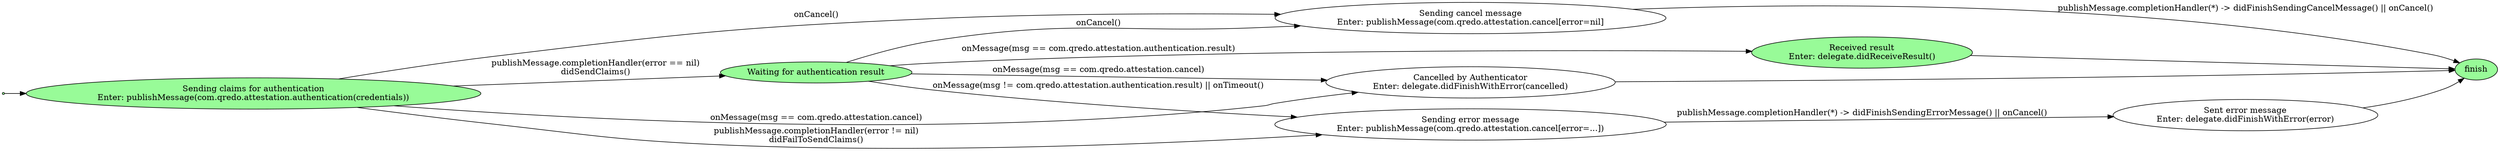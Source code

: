 digraph Authentication {
	rankdir = "LR";

	subgraph success {
		node [style=filled fillcolor=palegreen]
		start; finish; sendingClaims receivedResult waitingForResult
	}

	start -> sendingClaims;

	sendingClaims -> waitingForResult [label = "publishMessage.completionHandler(error == nil)\ndidSendClaims()"]
	sendingClaims -> cancelledByOtherSide [label = "onMessage(msg == com.qredo.attestation.cancel)"]
	sendingClaims -> error [label = "publishMessage.completionHandler(error != nil)\ndidFailToSendClaims()"]
	sendingClaims -> cancel [label = "onCancel()"]

	waitingForResult -> receivedResult [label = "onMessage(msg == com.qredo.attestation.authentication.result)"]
	waitingForResult -> cancel [label = "onCancel()"]
	waitingForResult -> cancelledByOtherSide [label = "onMessage(msg == com.qredo.attestation.cancel)"]
	waitingForResult -> error [label = "onMessage(msg != com.qredo.attestation.authentication.result) || onTimeout()"]

	receivedResult -> finish
	cancelledByOtherSide -> finish
	cancel -> finish [label = "publishMessage.completionHandler(*) -> didFinishSendingCancelMessage() || onCancel()"]
	error -> sentErrorMessage [label = "publishMessage.completionHandler(*) -> didFinishSendingErrorMessage() || onCancel()"]
	sentErrorMessage -> finish

	// States' labels
	start [shape = point]
	receivedResult [label = "Received result\nEnter: delegate.didReceiveResult()"]
	cancelledByOtherSide [label = "Cancelled by Authenticator\nEnter: delegate.didFinishWithError(cancelled)"]
	sendingClaims [label = "Sending claims for authentication\nEnter: publishMessage(com.qredo.attestation.authentication(credentials))"]
	waitingForResult [label = "Waiting for authentication result"]
	finish 
	sentErrorMessage [label = "Sent error message\nEnter: delegate.didFinishWithError(error)"]
	error [label = "Sending error message\nEnter: publishMessage(com.qredo.attestation.cancel[error=...])"]
	cancel [label = "Sending cancel message\nEnter: publishMessage(com.qredo.attestation.cancel[error=nil]"]
}
